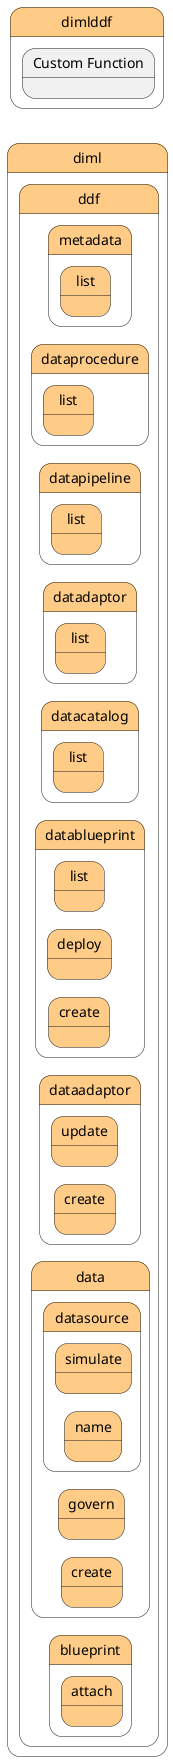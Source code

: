 @startuml
left to right direction


state "diml" as diml #ffcc88 {
state "ddf" as dimlddf #ffcc88 {
}
}


state "dimlddf" as pstatename #ffcc88 {
    state "Custom Function" as ddffunction {
    }
}

        state "diml" as diml #ffcc88 {
state "ddf" as dimlddf #ffcc88 {
state "blueprint" as dimlddfblueprint #ffcc88 {
state "attach" as dimlddfblueprintattach #ffcc88 {
}
}
}
}


        state "diml" as diml #ffcc88 {
state "ddf" as dimlddf #ffcc88 {
state "data" as dimlddfdata #ffcc88 {
state "create" as dimlddfdatacreate #ffcc88 {
}
}
}
}


        state "diml" as diml #ffcc88 {
state "ddf" as dimlddf #ffcc88 {
state "data" as dimlddfdata #ffcc88 {
state "govern" as dimlddfdatagovern #ffcc88 {
}
}
}
}


        state "diml" as diml #ffcc88 {
state "ddf" as dimlddf #ffcc88 {
state "data" as dimlddfdata #ffcc88 {
state "source" as dimlddfdatasource #ffcc88 {
state "name" as dimlddfdatasourcename #ffcc88 {
}
}
}
}
}


        state "diml" as diml #ffcc88 {
state "ddf" as dimlddf #ffcc88 {
state "dataadaptor" as dimlddfdataadaptor #ffcc88 {
state "create" as dimlddfdataadaptorcreate #ffcc88 {
}
}
}
}


        state "diml" as diml #ffcc88 {
state "ddf" as dimlddf #ffcc88 {
state "dataadaptor" as dimlddfdataadaptor #ffcc88 {
state "update" as dimlddfdataadaptorupdate #ffcc88 {
}
}
}
}


        state "diml" as diml #ffcc88 {
state "ddf" as dimlddf #ffcc88 {
state "datablueprint" as dimlddfdatablueprint #ffcc88 {
state "create" as dimlddfdatablueprintcreate #ffcc88 {
}
}
}
}


        state "diml" as diml #ffcc88 {
state "ddf" as dimlddf #ffcc88 {
state "datablueprint" as dimlddfdatablueprint #ffcc88 {
state "deploy" as dimlddfdatablueprintdeploy #ffcc88 {
}
}
}
}


        state "diml" as diml #ffcc88 {
state "ddf" as dimlddf #ffcc88 {
state "datablueprint" as dimlddfdatablueprint #ffcc88 {
state "list" as dimlddfdatablueprintlist #ffcc88 {
}
}
}
}


        state "diml" as diml #ffcc88 {
state "ddf" as dimlddf #ffcc88 {
state "datacatalog" as dimlddfdatacatalog #ffcc88 {
state "list" as dimlddfdatacataloglist #ffcc88 {
}
}
}
}


        state "diml" as diml #ffcc88 {
state "ddf" as dimlddf #ffcc88 {
state "datadaptor" as dimlddfdatadaptor #ffcc88 {
state "list" as dimlddfdatadaptorlist #ffcc88 {
}
}
}
}


        state "diml" as diml #ffcc88 {
state "ddf" as dimlddf #ffcc88 {
state "datapipeline" as dimlddfdatapipeline #ffcc88 {
state "list" as dimlddfdatapipelinelist #ffcc88 {
}
}
}
}


        state "diml" as diml #ffcc88 {
state "ddf" as dimlddf #ffcc88 {
state "dataprocedure" as dimlddfdataprocedure #ffcc88 {
state "list" as dimlddfdataprocedurelist #ffcc88 {
}
}
}
}


        state "diml" as diml #ffcc88 {
state "ddf" as dimlddf #ffcc88 {
state "datasource" as dimlddfdatasource #ffcc88 {
state "simulate" as dimlddfdatasourcesimulate #ffcc88 {
}
}
}
}


        state "diml" as diml #ffcc88 {
state "ddf" as dimlddf #ffcc88 {
state "metadata" as dimlddfmetadata #ffcc88 {
state "list" as dimlddfmetadatalist #ffcc88 {
}
}
}
}






@enduml
